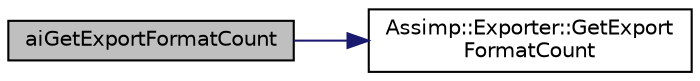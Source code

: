 digraph "aiGetExportFormatCount"
{
  edge [fontname="Helvetica",fontsize="10",labelfontname="Helvetica",labelfontsize="10"];
  node [fontname="Helvetica",fontsize="10",shape=record];
  rankdir="LR";
  Node1 [label="aiGetExportFormatCount",height=0.2,width=0.4,color="black", fillcolor="grey75", style="filled", fontcolor="black"];
  Node1 -> Node2 [color="midnightblue",fontsize="10",style="solid"];
  Node2 [label="Assimp::Exporter::GetExport\lFormatCount",height=0.2,width=0.4,color="black", fillcolor="white", style="filled",URL="$class_assimp_1_1_exporter.html#a06215b8aaef07b936fff49e9425507f7"];
}
